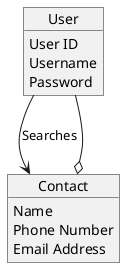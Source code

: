 @startuml

object Contact {
    Name
    Phone Number
    Email Address
}

object User {
    User ID
    Username
    Password
}

User --> Contact : Searches
User --o Contact

@enduml